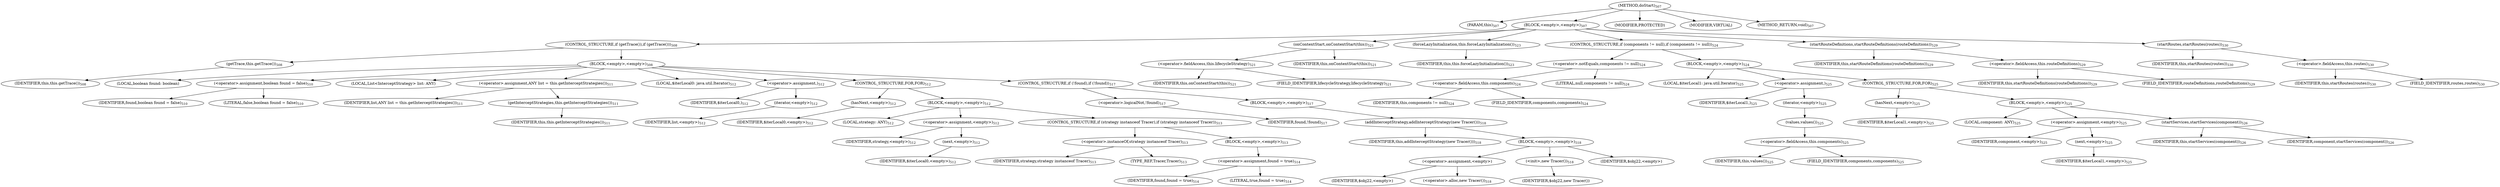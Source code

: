 digraph "doStart" {  
"1431" [label = <(METHOD,doStart)<SUB>507</SUB>> ]
"90" [label = <(PARAM,this)<SUB>507</SUB>> ]
"1432" [label = <(BLOCK,&lt;empty&gt;,&lt;empty&gt;)<SUB>507</SUB>> ]
"1433" [label = <(CONTROL_STRUCTURE,if (getTrace()),if (getTrace()))<SUB>508</SUB>> ]
"1434" [label = <(getTrace,this.getTrace())<SUB>508</SUB>> ]
"89" [label = <(IDENTIFIER,this,this.getTrace())<SUB>508</SUB>> ]
"1435" [label = <(BLOCK,&lt;empty&gt;,&lt;empty&gt;)<SUB>508</SUB>> ]
"1436" [label = <(LOCAL,boolean found: boolean)> ]
"1437" [label = <(&lt;operator&gt;.assignment,boolean found = false)<SUB>510</SUB>> ]
"1438" [label = <(IDENTIFIER,found,boolean found = false)<SUB>510</SUB>> ]
"1439" [label = <(LITERAL,false,boolean found = false)<SUB>510</SUB>> ]
"1440" [label = <(LOCAL,List&lt;InterceptStrategy&gt; list: ANY)> ]
"1441" [label = <(&lt;operator&gt;.assignment,ANY list = this.getInterceptStrategies())<SUB>511</SUB>> ]
"1442" [label = <(IDENTIFIER,list,ANY list = this.getInterceptStrategies())<SUB>511</SUB>> ]
"1443" [label = <(getInterceptStrategies,this.getInterceptStrategies())<SUB>511</SUB>> ]
"91" [label = <(IDENTIFIER,this,this.getInterceptStrategies())<SUB>511</SUB>> ]
"1444" [label = <(LOCAL,$iterLocal0: java.util.Iterator)<SUB>512</SUB>> ]
"1445" [label = <(&lt;operator&gt;.assignment,)<SUB>512</SUB>> ]
"1446" [label = <(IDENTIFIER,$iterLocal0,)<SUB>512</SUB>> ]
"1447" [label = <(iterator,&lt;empty&gt;)<SUB>512</SUB>> ]
"1448" [label = <(IDENTIFIER,list,&lt;empty&gt;)<SUB>512</SUB>> ]
"1449" [label = <(CONTROL_STRUCTURE,FOR,FOR)<SUB>512</SUB>> ]
"1450" [label = <(hasNext,&lt;empty&gt;)<SUB>512</SUB>> ]
"1451" [label = <(IDENTIFIER,$iterLocal0,&lt;empty&gt;)<SUB>512</SUB>> ]
"1452" [label = <(BLOCK,&lt;empty&gt;,&lt;empty&gt;)<SUB>512</SUB>> ]
"1453" [label = <(LOCAL,strategy: ANY)<SUB>512</SUB>> ]
"1454" [label = <(&lt;operator&gt;.assignment,&lt;empty&gt;)<SUB>512</SUB>> ]
"1455" [label = <(IDENTIFIER,strategy,&lt;empty&gt;)<SUB>512</SUB>> ]
"1456" [label = <(next,&lt;empty&gt;)<SUB>512</SUB>> ]
"1457" [label = <(IDENTIFIER,$iterLocal0,&lt;empty&gt;)<SUB>512</SUB>> ]
"1458" [label = <(CONTROL_STRUCTURE,if (strategy instanceof Tracer),if (strategy instanceof Tracer))<SUB>513</SUB>> ]
"1459" [label = <(&lt;operator&gt;.instanceOf,strategy instanceof Tracer)<SUB>513</SUB>> ]
"1460" [label = <(IDENTIFIER,strategy,strategy instanceof Tracer)<SUB>513</SUB>> ]
"1461" [label = <(TYPE_REF,Tracer,Tracer)<SUB>513</SUB>> ]
"1462" [label = <(BLOCK,&lt;empty&gt;,&lt;empty&gt;)<SUB>513</SUB>> ]
"1463" [label = <(&lt;operator&gt;.assignment,found = true)<SUB>514</SUB>> ]
"1464" [label = <(IDENTIFIER,found,found = true)<SUB>514</SUB>> ]
"1465" [label = <(LITERAL,true,found = true)<SUB>514</SUB>> ]
"1466" [label = <(CONTROL_STRUCTURE,if (!found),if (!found))<SUB>517</SUB>> ]
"1467" [label = <(&lt;operator&gt;.logicalNot,!found)<SUB>517</SUB>> ]
"1468" [label = <(IDENTIFIER,found,!found)<SUB>517</SUB>> ]
"1469" [label = <(BLOCK,&lt;empty&gt;,&lt;empty&gt;)<SUB>517</SUB>> ]
"1470" [label = <(addInterceptStrategy,addInterceptStrategy(new Tracer()))<SUB>518</SUB>> ]
"92" [label = <(IDENTIFIER,this,addInterceptStrategy(new Tracer()))<SUB>518</SUB>> ]
"1471" [label = <(BLOCK,&lt;empty&gt;,&lt;empty&gt;)<SUB>518</SUB>> ]
"1472" [label = <(&lt;operator&gt;.assignment,&lt;empty&gt;)> ]
"1473" [label = <(IDENTIFIER,$obj22,&lt;empty&gt;)> ]
"1474" [label = <(&lt;operator&gt;.alloc,new Tracer())<SUB>518</SUB>> ]
"1475" [label = <(&lt;init&gt;,new Tracer())<SUB>518</SUB>> ]
"1476" [label = <(IDENTIFIER,$obj22,new Tracer())> ]
"1477" [label = <(IDENTIFIER,$obj22,&lt;empty&gt;)> ]
"1478" [label = <(onContextStart,onContextStart(this))<SUB>521</SUB>> ]
"1479" [label = <(&lt;operator&gt;.fieldAccess,this.lifecycleStrategy)<SUB>521</SUB>> ]
"1480" [label = <(IDENTIFIER,this,onContextStart(this))<SUB>521</SUB>> ]
"1481" [label = <(FIELD_IDENTIFIER,lifecycleStrategy,lifecycleStrategy)<SUB>521</SUB>> ]
"93" [label = <(IDENTIFIER,this,onContextStart(this))<SUB>521</SUB>> ]
"1482" [label = <(forceLazyInitialization,this.forceLazyInitialization())<SUB>523</SUB>> ]
"94" [label = <(IDENTIFIER,this,this.forceLazyInitialization())<SUB>523</SUB>> ]
"1483" [label = <(CONTROL_STRUCTURE,if (components != null),if (components != null))<SUB>524</SUB>> ]
"1484" [label = <(&lt;operator&gt;.notEquals,components != null)<SUB>524</SUB>> ]
"1485" [label = <(&lt;operator&gt;.fieldAccess,this.components)<SUB>524</SUB>> ]
"1486" [label = <(IDENTIFIER,this,components != null)<SUB>524</SUB>> ]
"1487" [label = <(FIELD_IDENTIFIER,components,components)<SUB>524</SUB>> ]
"1488" [label = <(LITERAL,null,components != null)<SUB>524</SUB>> ]
"1489" [label = <(BLOCK,&lt;empty&gt;,&lt;empty&gt;)<SUB>524</SUB>> ]
"1490" [label = <(LOCAL,$iterLocal1: java.util.Iterator)<SUB>525</SUB>> ]
"1491" [label = <(&lt;operator&gt;.assignment,)<SUB>525</SUB>> ]
"1492" [label = <(IDENTIFIER,$iterLocal1,)<SUB>525</SUB>> ]
"1493" [label = <(iterator,&lt;empty&gt;)<SUB>525</SUB>> ]
"1494" [label = <(values,values())<SUB>525</SUB>> ]
"1495" [label = <(&lt;operator&gt;.fieldAccess,this.components)<SUB>525</SUB>> ]
"1496" [label = <(IDENTIFIER,this,values())<SUB>525</SUB>> ]
"1497" [label = <(FIELD_IDENTIFIER,components,components)<SUB>525</SUB>> ]
"1498" [label = <(CONTROL_STRUCTURE,FOR,FOR)<SUB>525</SUB>> ]
"1499" [label = <(hasNext,&lt;empty&gt;)<SUB>525</SUB>> ]
"1500" [label = <(IDENTIFIER,$iterLocal1,&lt;empty&gt;)<SUB>525</SUB>> ]
"1501" [label = <(BLOCK,&lt;empty&gt;,&lt;empty&gt;)<SUB>525</SUB>> ]
"1502" [label = <(LOCAL,component: ANY)<SUB>525</SUB>> ]
"1503" [label = <(&lt;operator&gt;.assignment,&lt;empty&gt;)<SUB>525</SUB>> ]
"1504" [label = <(IDENTIFIER,component,&lt;empty&gt;)<SUB>525</SUB>> ]
"1505" [label = <(next,&lt;empty&gt;)<SUB>525</SUB>> ]
"1506" [label = <(IDENTIFIER,$iterLocal1,&lt;empty&gt;)<SUB>525</SUB>> ]
"1507" [label = <(startServices,startServices(component))<SUB>526</SUB>> ]
"95" [label = <(IDENTIFIER,this,startServices(component))<SUB>526</SUB>> ]
"1508" [label = <(IDENTIFIER,component,startServices(component))<SUB>526</SUB>> ]
"1509" [label = <(startRouteDefinitions,startRouteDefinitions(routeDefinitions))<SUB>529</SUB>> ]
"96" [label = <(IDENTIFIER,this,startRouteDefinitions(routeDefinitions))<SUB>529</SUB>> ]
"1510" [label = <(&lt;operator&gt;.fieldAccess,this.routeDefinitions)<SUB>529</SUB>> ]
"1511" [label = <(IDENTIFIER,this,startRouteDefinitions(routeDefinitions))<SUB>529</SUB>> ]
"1512" [label = <(FIELD_IDENTIFIER,routeDefinitions,routeDefinitions)<SUB>529</SUB>> ]
"1513" [label = <(startRoutes,startRoutes(routes))<SUB>530</SUB>> ]
"97" [label = <(IDENTIFIER,this,startRoutes(routes))<SUB>530</SUB>> ]
"1514" [label = <(&lt;operator&gt;.fieldAccess,this.routes)<SUB>530</SUB>> ]
"1515" [label = <(IDENTIFIER,this,startRoutes(routes))<SUB>530</SUB>> ]
"1516" [label = <(FIELD_IDENTIFIER,routes,routes)<SUB>530</SUB>> ]
"1517" [label = <(MODIFIER,PROTECTED)> ]
"1518" [label = <(MODIFIER,VIRTUAL)> ]
"1519" [label = <(METHOD_RETURN,void)<SUB>507</SUB>> ]
  "1431" -> "90" 
  "1431" -> "1432" 
  "1431" -> "1517" 
  "1431" -> "1518" 
  "1431" -> "1519" 
  "1432" -> "1433" 
  "1432" -> "1478" 
  "1432" -> "1482" 
  "1432" -> "1483" 
  "1432" -> "1509" 
  "1432" -> "1513" 
  "1433" -> "1434" 
  "1433" -> "1435" 
  "1434" -> "89" 
  "1435" -> "1436" 
  "1435" -> "1437" 
  "1435" -> "1440" 
  "1435" -> "1441" 
  "1435" -> "1444" 
  "1435" -> "1445" 
  "1435" -> "1449" 
  "1435" -> "1466" 
  "1437" -> "1438" 
  "1437" -> "1439" 
  "1441" -> "1442" 
  "1441" -> "1443" 
  "1443" -> "91" 
  "1445" -> "1446" 
  "1445" -> "1447" 
  "1447" -> "1448" 
  "1449" -> "1450" 
  "1449" -> "1452" 
  "1450" -> "1451" 
  "1452" -> "1453" 
  "1452" -> "1454" 
  "1452" -> "1458" 
  "1454" -> "1455" 
  "1454" -> "1456" 
  "1456" -> "1457" 
  "1458" -> "1459" 
  "1458" -> "1462" 
  "1459" -> "1460" 
  "1459" -> "1461" 
  "1462" -> "1463" 
  "1463" -> "1464" 
  "1463" -> "1465" 
  "1466" -> "1467" 
  "1466" -> "1469" 
  "1467" -> "1468" 
  "1469" -> "1470" 
  "1470" -> "92" 
  "1470" -> "1471" 
  "1471" -> "1472" 
  "1471" -> "1475" 
  "1471" -> "1477" 
  "1472" -> "1473" 
  "1472" -> "1474" 
  "1475" -> "1476" 
  "1478" -> "1479" 
  "1478" -> "93" 
  "1479" -> "1480" 
  "1479" -> "1481" 
  "1482" -> "94" 
  "1483" -> "1484" 
  "1483" -> "1489" 
  "1484" -> "1485" 
  "1484" -> "1488" 
  "1485" -> "1486" 
  "1485" -> "1487" 
  "1489" -> "1490" 
  "1489" -> "1491" 
  "1489" -> "1498" 
  "1491" -> "1492" 
  "1491" -> "1493" 
  "1493" -> "1494" 
  "1494" -> "1495" 
  "1495" -> "1496" 
  "1495" -> "1497" 
  "1498" -> "1499" 
  "1498" -> "1501" 
  "1499" -> "1500" 
  "1501" -> "1502" 
  "1501" -> "1503" 
  "1501" -> "1507" 
  "1503" -> "1504" 
  "1503" -> "1505" 
  "1505" -> "1506" 
  "1507" -> "95" 
  "1507" -> "1508" 
  "1509" -> "96" 
  "1509" -> "1510" 
  "1510" -> "1511" 
  "1510" -> "1512" 
  "1513" -> "97" 
  "1513" -> "1514" 
  "1514" -> "1515" 
  "1514" -> "1516" 
}
